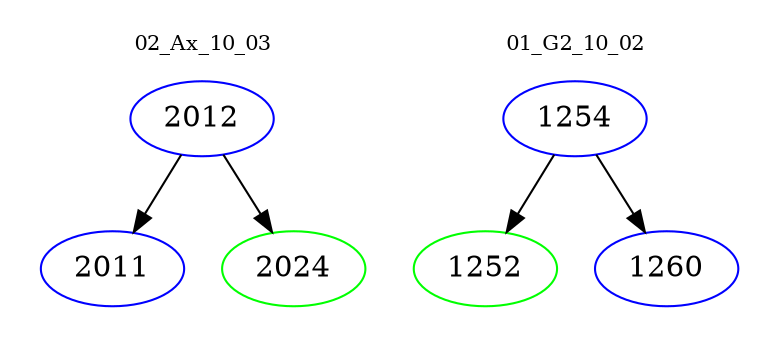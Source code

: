 digraph{
subgraph cluster_0 {
color = white
label = "02_Ax_10_03";
fontsize=10;
T0_2012 [label="2012", color="blue"]
T0_2012 -> T0_2011 [color="black"]
T0_2011 [label="2011", color="blue"]
T0_2012 -> T0_2024 [color="black"]
T0_2024 [label="2024", color="green"]
}
subgraph cluster_1 {
color = white
label = "01_G2_10_02";
fontsize=10;
T1_1254 [label="1254", color="blue"]
T1_1254 -> T1_1252 [color="black"]
T1_1252 [label="1252", color="green"]
T1_1254 -> T1_1260 [color="black"]
T1_1260 [label="1260", color="blue"]
}
}
